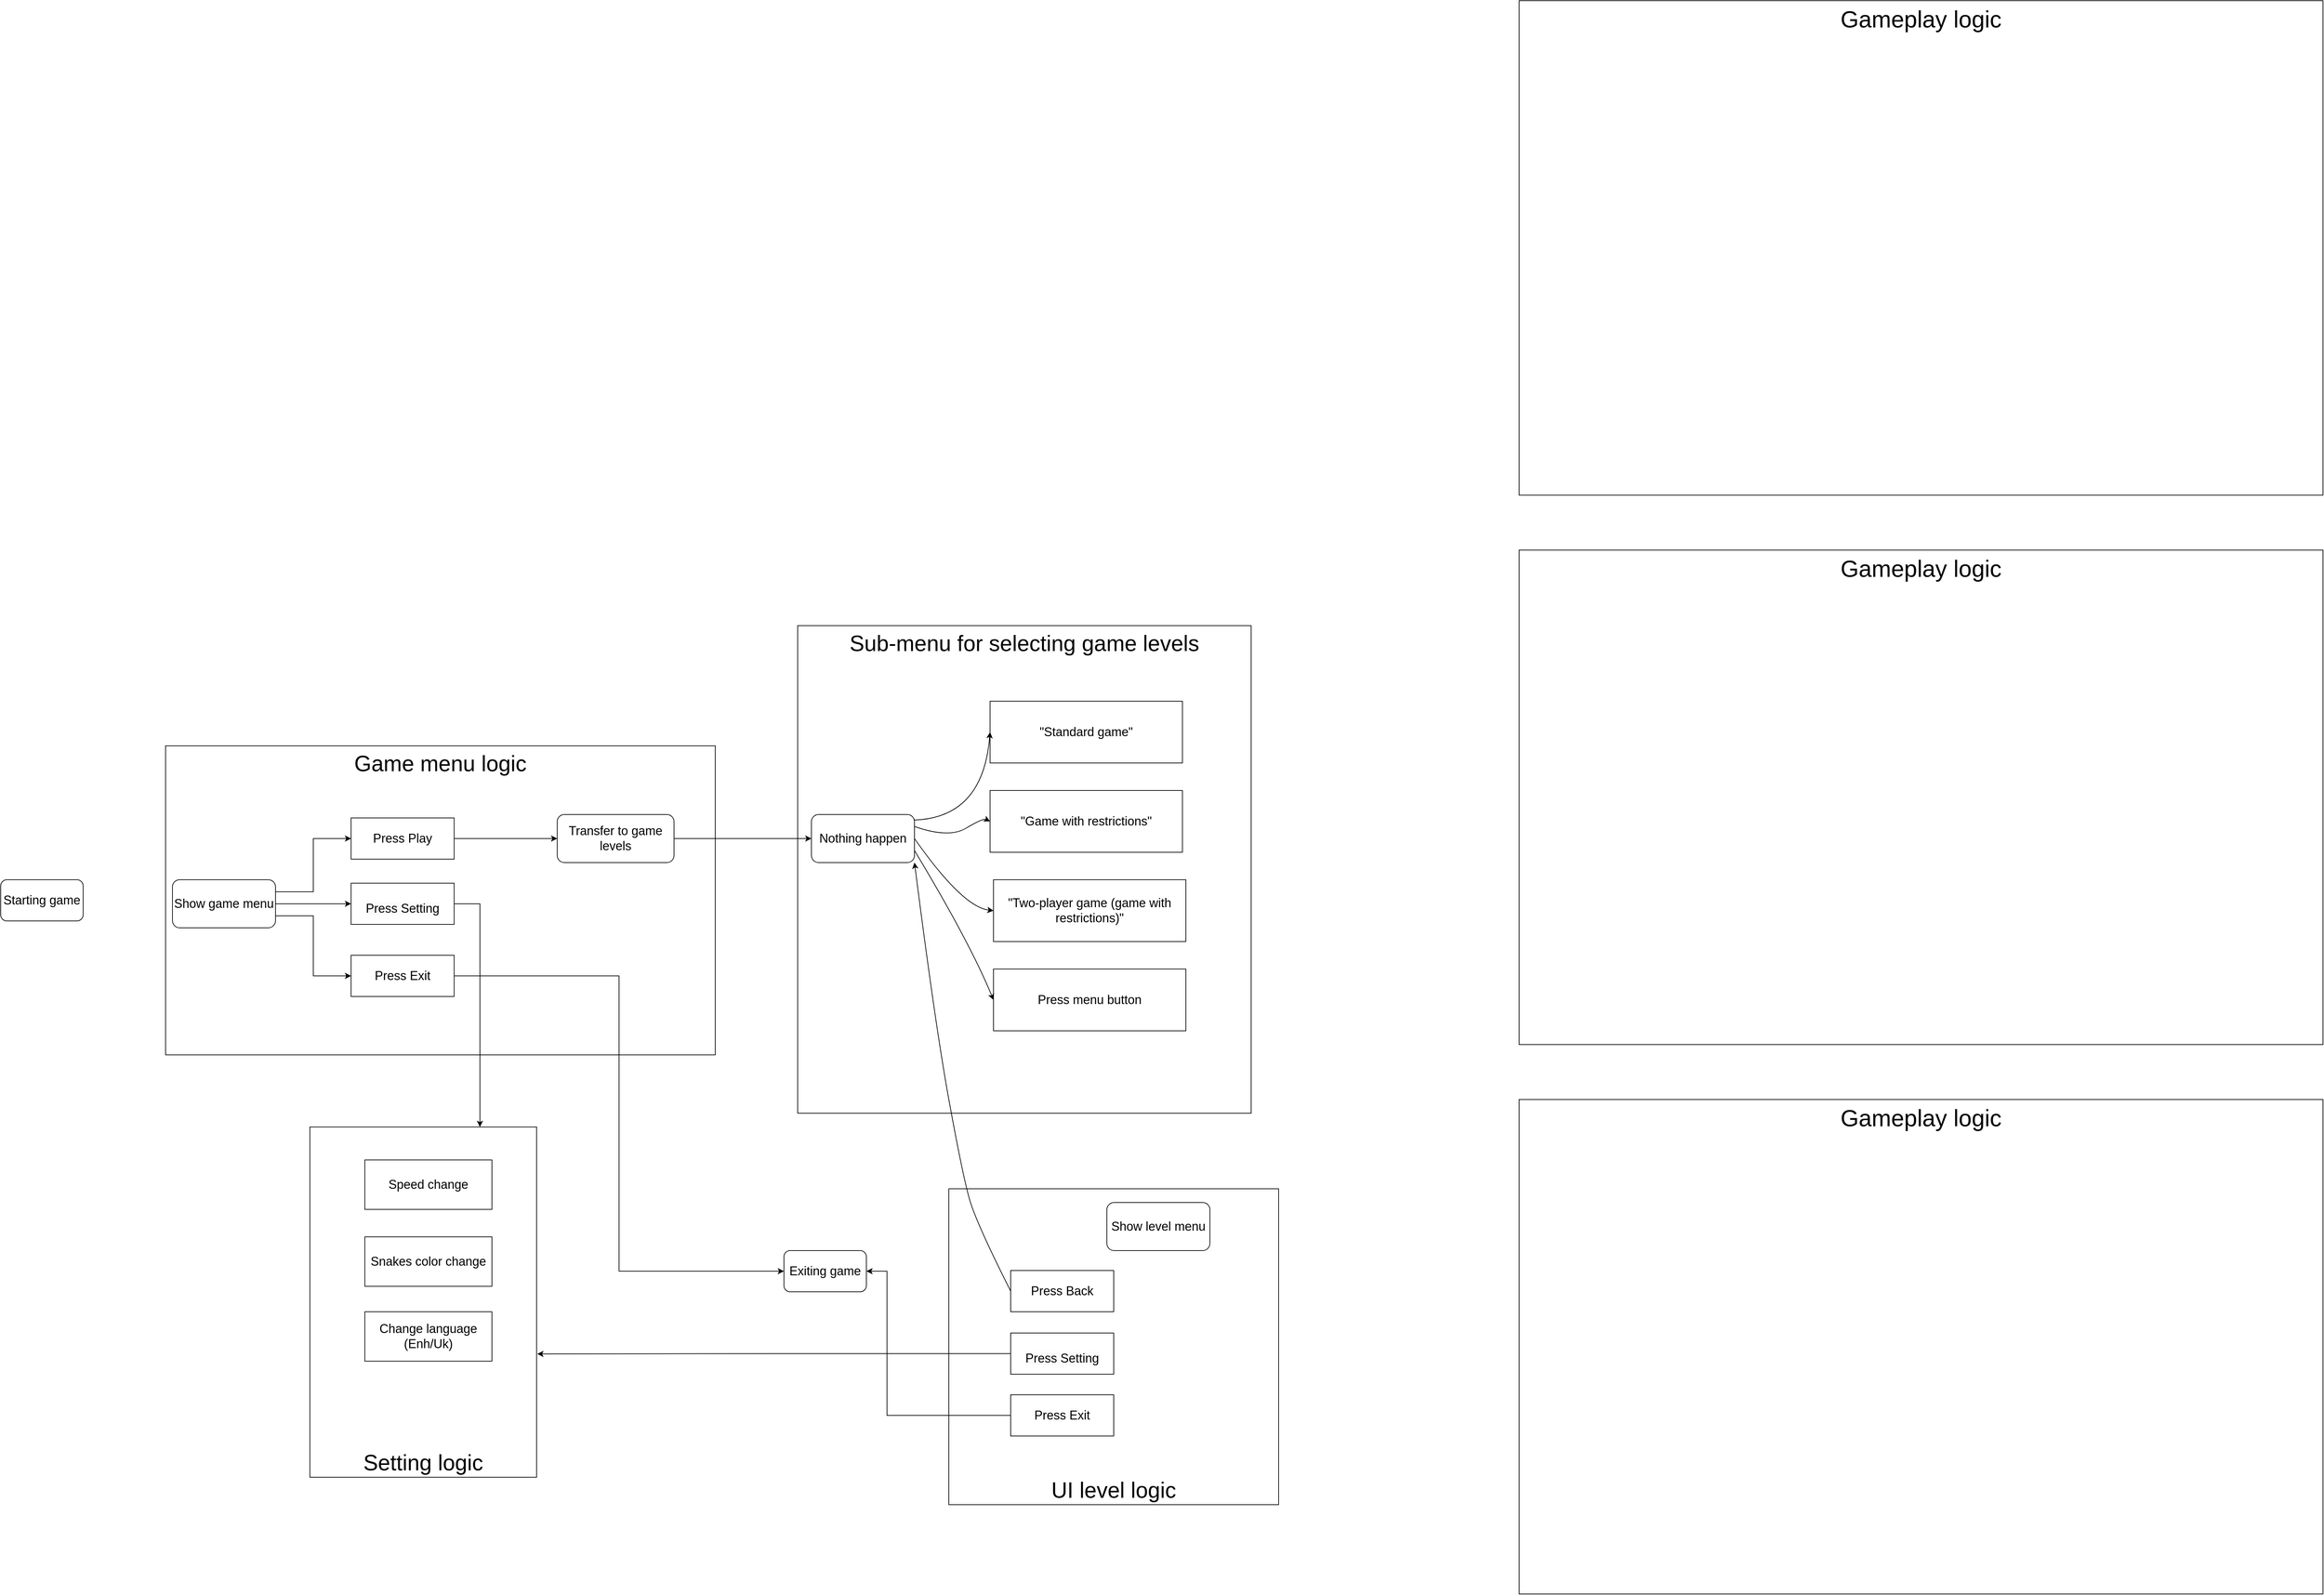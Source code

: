 <mxfile version="26.0.11">
  <diagram name="Сторінка-1" id="2qlWJzpFMfT5cVVhCap1">
    <mxGraphModel dx="3025" dy="1585" grid="1" gridSize="10" guides="1" tooltips="1" connect="1" arrows="1" fold="1" page="1" pageScale="1" pageWidth="5000" pageHeight="4000" math="0" shadow="0">
      <root>
        <mxCell id="0" />
        <mxCell id="1" parent="0" />
        <mxCell id="iwZVITusNoV1ZPCKNUhb-1" value="&lt;font style=&quot;font-size: 18px;&quot;&gt;Starting game&lt;/font&gt;" style="rounded=1;whiteSpace=wrap;html=1;" vertex="1" parent="1">
          <mxGeometry x="170" y="1790" width="120" height="60" as="geometry" />
        </mxCell>
        <mxCell id="iwZVITusNoV1ZPCKNUhb-2" value="&lt;font style=&quot;font-size: 32px;&quot;&gt;Game menu logic&lt;/font&gt;" style="rounded=0;whiteSpace=wrap;html=1;verticalAlign=top;fillColor=none;" vertex="1" parent="1">
          <mxGeometry x="410" y="1595" width="800" height="450" as="geometry" />
        </mxCell>
        <mxCell id="iwZVITusNoV1ZPCKNUhb-3" value="&lt;span style=&quot;font-size: 32px;&quot;&gt;Setting logic&lt;/span&gt;" style="rounded=0;whiteSpace=wrap;html=1;verticalAlign=bottom;" vertex="1" parent="1">
          <mxGeometry x="620" y="2150" width="330" height="510" as="geometry" />
        </mxCell>
        <mxCell id="iwZVITusNoV1ZPCKNUhb-4" value="&lt;font style=&quot;font-size: 34px;&quot;&gt;Gameplay logic&lt;/font&gt;" style="rounded=0;whiteSpace=wrap;html=1;verticalAlign=top;" vertex="1" parent="1">
          <mxGeometry x="2380" y="510" width="1170" height="720" as="geometry" />
        </mxCell>
        <mxCell id="iwZVITusNoV1ZPCKNUhb-5" value="&lt;font style=&quot;font-size: 32px;&quot;&gt;UI level logic&lt;/font&gt;" style="rounded=0;whiteSpace=wrap;html=1;verticalAlign=bottom;fillColor=none;" vertex="1" parent="1">
          <mxGeometry x="1550" y="2240" width="480" height="460" as="geometry" />
        </mxCell>
        <mxCell id="iwZVITusNoV1ZPCKNUhb-6" value="&lt;font style=&quot;font-size: 18px;&quot;&gt;Exiting game&lt;/font&gt;" style="rounded=1;whiteSpace=wrap;html=1;" vertex="1" parent="1">
          <mxGeometry x="1310" y="2330" width="120" height="60" as="geometry" />
        </mxCell>
        <mxCell id="iwZVITusNoV1ZPCKNUhb-13" style="edgeStyle=orthogonalEdgeStyle;rounded=0;orthogonalLoop=1;jettySize=auto;html=1;exitX=1;exitY=0.25;exitDx=0;exitDy=0;entryX=0;entryY=0.5;entryDx=0;entryDy=0;" edge="1" parent="1" source="iwZVITusNoV1ZPCKNUhb-7" target="iwZVITusNoV1ZPCKNUhb-8">
          <mxGeometry relative="1" as="geometry" />
        </mxCell>
        <mxCell id="iwZVITusNoV1ZPCKNUhb-14" style="edgeStyle=orthogonalEdgeStyle;rounded=0;orthogonalLoop=1;jettySize=auto;html=1;exitX=1;exitY=0.5;exitDx=0;exitDy=0;entryX=0;entryY=0.5;entryDx=0;entryDy=0;" edge="1" parent="1" source="iwZVITusNoV1ZPCKNUhb-7" target="iwZVITusNoV1ZPCKNUhb-9">
          <mxGeometry relative="1" as="geometry" />
        </mxCell>
        <mxCell id="iwZVITusNoV1ZPCKNUhb-15" style="edgeStyle=orthogonalEdgeStyle;rounded=0;orthogonalLoop=1;jettySize=auto;html=1;exitX=1;exitY=0.75;exitDx=0;exitDy=0;entryX=0;entryY=0.5;entryDx=0;entryDy=0;" edge="1" parent="1" source="iwZVITusNoV1ZPCKNUhb-7" target="iwZVITusNoV1ZPCKNUhb-10">
          <mxGeometry relative="1" as="geometry" />
        </mxCell>
        <mxCell id="iwZVITusNoV1ZPCKNUhb-7" value="&lt;font style=&quot;font-size: 18px;&quot;&gt;Show game menu&lt;/font&gt;" style="rounded=1;whiteSpace=wrap;html=1;" vertex="1" parent="1">
          <mxGeometry x="420" y="1790" width="150" height="70" as="geometry" />
        </mxCell>
        <mxCell id="iwZVITusNoV1ZPCKNUhb-16" style="edgeStyle=orthogonalEdgeStyle;rounded=0;orthogonalLoop=1;jettySize=auto;html=1;exitX=1;exitY=0.5;exitDx=0;exitDy=0;entryX=0;entryY=0.5;entryDx=0;entryDy=0;" edge="1" parent="1" source="iwZVITusNoV1ZPCKNUhb-8" target="iwZVITusNoV1ZPCKNUhb-12">
          <mxGeometry relative="1" as="geometry" />
        </mxCell>
        <mxCell id="iwZVITusNoV1ZPCKNUhb-8" value="&lt;font style=&quot;font-size: 18px;&quot;&gt;Press Play&lt;/font&gt;" style="rounded=0;whiteSpace=wrap;html=1;" vertex="1" parent="1">
          <mxGeometry x="680" y="1700" width="150" height="60" as="geometry" />
        </mxCell>
        <mxCell id="iwZVITusNoV1ZPCKNUhb-18" style="edgeStyle=orthogonalEdgeStyle;rounded=0;orthogonalLoop=1;jettySize=auto;html=1;exitX=1;exitY=0.5;exitDx=0;exitDy=0;entryX=0.75;entryY=0;entryDx=0;entryDy=0;" edge="1" parent="1" source="iwZVITusNoV1ZPCKNUhb-9" target="iwZVITusNoV1ZPCKNUhb-3">
          <mxGeometry relative="1" as="geometry" />
        </mxCell>
        <mxCell id="iwZVITusNoV1ZPCKNUhb-9" value="&lt;br&gt;&lt;span style=&quot;color: rgb(0, 0, 0); font-family: Helvetica; font-size: 18px; font-style: normal; font-variant-ligatures: normal; font-variant-caps: normal; font-weight: 400; letter-spacing: normal; orphans: 2; text-align: center; text-indent: 0px; text-transform: none; widows: 2; word-spacing: 0px; -webkit-text-stroke-width: 0px; white-space: normal; background-color: rgb(251, 251, 251); text-decoration-thickness: initial; text-decoration-style: initial; text-decoration-color: initial; float: none; display: inline !important;&quot;&gt;Press Setting&lt;/span&gt;" style="rounded=0;whiteSpace=wrap;html=1;fontStyle=0" vertex="1" parent="1">
          <mxGeometry x="680" y="1795" width="150" height="60" as="geometry" />
        </mxCell>
        <mxCell id="iwZVITusNoV1ZPCKNUhb-17" style="edgeStyle=orthogonalEdgeStyle;rounded=0;orthogonalLoop=1;jettySize=auto;html=1;exitX=1;exitY=0.5;exitDx=0;exitDy=0;entryX=0;entryY=0.5;entryDx=0;entryDy=0;" edge="1" parent="1" source="iwZVITusNoV1ZPCKNUhb-10" target="iwZVITusNoV1ZPCKNUhb-6">
          <mxGeometry relative="1" as="geometry" />
        </mxCell>
        <mxCell id="iwZVITusNoV1ZPCKNUhb-10" value="&lt;span style=&quot;font-size: 18px;&quot;&gt;Press Exit&lt;/span&gt;" style="rounded=0;whiteSpace=wrap;html=1;" vertex="1" parent="1">
          <mxGeometry x="680" y="1900" width="150" height="60" as="geometry" />
        </mxCell>
        <mxCell id="iwZVITusNoV1ZPCKNUhb-41" style="edgeStyle=orthogonalEdgeStyle;rounded=0;orthogonalLoop=1;jettySize=auto;html=1;exitX=1;exitY=0.5;exitDx=0;exitDy=0;" edge="1" parent="1" source="iwZVITusNoV1ZPCKNUhb-12" target="iwZVITusNoV1ZPCKNUhb-25">
          <mxGeometry relative="1" as="geometry" />
        </mxCell>
        <mxCell id="iwZVITusNoV1ZPCKNUhb-12" value="&lt;font style=&quot;font-size: 18px;&quot;&gt;Transfer to game levels&lt;/font&gt;" style="rounded=1;whiteSpace=wrap;html=1;" vertex="1" parent="1">
          <mxGeometry x="980" y="1695" width="170" height="70" as="geometry" />
        </mxCell>
        <mxCell id="iwZVITusNoV1ZPCKNUhb-19" value="&lt;font style=&quot;font-size: 18px;&quot;&gt;Speed change&lt;/font&gt;" style="rounded=0;whiteSpace=wrap;html=1;" vertex="1" parent="1">
          <mxGeometry x="700" y="2198" width="185" height="72" as="geometry" />
        </mxCell>
        <mxCell id="iwZVITusNoV1ZPCKNUhb-20" value="&lt;font style=&quot;font-size: 18px;&quot;&gt;Snakes color change&lt;/font&gt;" style="rounded=0;whiteSpace=wrap;html=1;" vertex="1" parent="1">
          <mxGeometry x="700" y="2310" width="185" height="72" as="geometry" />
        </mxCell>
        <mxCell id="iwZVITusNoV1ZPCKNUhb-21" value="&lt;font style=&quot;font-size: 18px;&quot;&gt;Change language (Enh/Uk)&lt;/font&gt;" style="rounded=0;whiteSpace=wrap;html=1;" vertex="1" parent="1">
          <mxGeometry x="700" y="2419" width="185" height="72" as="geometry" />
        </mxCell>
        <mxCell id="iwZVITusNoV1ZPCKNUhb-22" value="&lt;font style=&quot;font-size: 34px;&quot;&gt;Gameplay logic&lt;/font&gt;" style="rounded=0;whiteSpace=wrap;html=1;verticalAlign=top;" vertex="1" parent="1">
          <mxGeometry x="2380" y="1310" width="1170" height="720" as="geometry" />
        </mxCell>
        <mxCell id="iwZVITusNoV1ZPCKNUhb-23" value="&lt;font style=&quot;font-size: 34px;&quot;&gt;Gameplay logic&lt;/font&gt;" style="rounded=0;whiteSpace=wrap;html=1;verticalAlign=top;" vertex="1" parent="1">
          <mxGeometry x="2380" y="2110" width="1170" height="720" as="geometry" />
        </mxCell>
        <mxCell id="iwZVITusNoV1ZPCKNUhb-24" value="&lt;font style=&quot;font-size: 32px;&quot;&gt;Sub-menu for selecting game levels&lt;/font&gt;" style="rounded=0;whiteSpace=wrap;html=1;verticalAlign=top;fillColor=none;" vertex="1" parent="1">
          <mxGeometry x="1330" y="1420" width="660" height="710" as="geometry" />
        </mxCell>
        <mxCell id="iwZVITusNoV1ZPCKNUhb-25" value="&lt;font style=&quot;font-size: 18px;&quot;&gt;Nothing happen&lt;/font&gt;" style="rounded=1;whiteSpace=wrap;html=1;" vertex="1" parent="1">
          <mxGeometry x="1350" y="1695" width="150" height="70" as="geometry" />
        </mxCell>
        <mxCell id="iwZVITusNoV1ZPCKNUhb-26" value="&lt;font style=&quot;font-size: 18px;&quot;&gt;&quot;Standard game&quot;&lt;/font&gt;" style="rounded=0;whiteSpace=wrap;html=1;" vertex="1" parent="1">
          <mxGeometry x="1610" y="1530" width="280" height="90" as="geometry" />
        </mxCell>
        <mxCell id="iwZVITusNoV1ZPCKNUhb-27" value="&lt;font style=&quot;font-size: 18px;&quot;&gt;&quot;Game with restrictions&quot;&lt;/font&gt;" style="rounded=0;whiteSpace=wrap;html=1;" vertex="1" parent="1">
          <mxGeometry x="1610" y="1660" width="280" height="90" as="geometry" />
        </mxCell>
        <mxCell id="iwZVITusNoV1ZPCKNUhb-28" value="&lt;font style=&quot;font-size: 18px;&quot;&gt;&quot;Two-player game (game with restrictions)&quot;&lt;/font&gt;" style="rounded=0;whiteSpace=wrap;html=1;" vertex="1" parent="1">
          <mxGeometry x="1615" y="1790" width="280" height="90" as="geometry" />
        </mxCell>
        <mxCell id="iwZVITusNoV1ZPCKNUhb-29" value="&lt;font style=&quot;font-size: 18px;&quot;&gt;Press menu button&lt;/font&gt;" style="rounded=0;whiteSpace=wrap;html=1;" vertex="1" parent="1">
          <mxGeometry x="1615" y="1920" width="280" height="90" as="geometry" />
        </mxCell>
        <mxCell id="iwZVITusNoV1ZPCKNUhb-42" value="&lt;font style=&quot;font-size: 18px;&quot;&gt;Show level menu&lt;/font&gt;" style="rounded=1;whiteSpace=wrap;html=1;" vertex="1" parent="1">
          <mxGeometry x="1780" y="2260" width="150" height="70" as="geometry" />
        </mxCell>
        <mxCell id="iwZVITusNoV1ZPCKNUhb-44" value="&lt;font style=&quot;font-size: 18px;&quot;&gt;Press Back&lt;/font&gt;" style="rounded=0;whiteSpace=wrap;html=1;" vertex="1" parent="1">
          <mxGeometry x="1640" y="2359" width="150" height="60" as="geometry" />
        </mxCell>
        <mxCell id="iwZVITusNoV1ZPCKNUhb-45" value="&lt;br&gt;&lt;span style=&quot;color: rgb(0, 0, 0); font-family: Helvetica; font-size: 18px; font-style: normal; font-variant-ligatures: normal; font-variant-caps: normal; font-weight: 400; letter-spacing: normal; orphans: 2; text-align: center; text-indent: 0px; text-transform: none; widows: 2; word-spacing: 0px; -webkit-text-stroke-width: 0px; white-space: normal; background-color: rgb(251, 251, 251); text-decoration-thickness: initial; text-decoration-style: initial; text-decoration-color: initial; float: none; display: inline !important;&quot;&gt;Press Setting&lt;/span&gt;" style="rounded=0;whiteSpace=wrap;html=1;fontStyle=0" vertex="1" parent="1">
          <mxGeometry x="1640" y="2450" width="150" height="60" as="geometry" />
        </mxCell>
        <mxCell id="iwZVITusNoV1ZPCKNUhb-55" style="edgeStyle=orthogonalEdgeStyle;rounded=0;orthogonalLoop=1;jettySize=auto;html=1;exitX=0;exitY=0.5;exitDx=0;exitDy=0;entryX=1;entryY=0.5;entryDx=0;entryDy=0;" edge="1" parent="1" source="iwZVITusNoV1ZPCKNUhb-46" target="iwZVITusNoV1ZPCKNUhb-6">
          <mxGeometry relative="1" as="geometry">
            <Array as="points">
              <mxPoint x="1460" y="2570" />
              <mxPoint x="1460" y="2360" />
            </Array>
          </mxGeometry>
        </mxCell>
        <mxCell id="iwZVITusNoV1ZPCKNUhb-46" value="&lt;span style=&quot;font-size: 18px;&quot;&gt;Press Exit&lt;/span&gt;" style="rounded=0;whiteSpace=wrap;html=1;" vertex="1" parent="1">
          <mxGeometry x="1640" y="2540" width="150" height="60" as="geometry" />
        </mxCell>
        <mxCell id="iwZVITusNoV1ZPCKNUhb-47" value="" style="curved=1;endArrow=classic;html=1;rounded=0;exitX=0;exitY=0.5;exitDx=0;exitDy=0;entryX=1;entryY=1;entryDx=0;entryDy=0;" edge="1" parent="1" source="iwZVITusNoV1ZPCKNUhb-44" target="iwZVITusNoV1ZPCKNUhb-25">
          <mxGeometry width="50" height="50" relative="1" as="geometry">
            <mxPoint x="1610" y="2270" as="sourcePoint" />
            <mxPoint x="1660" y="2220" as="targetPoint" />
            <Array as="points">
              <mxPoint x="1590" y="2290" />
              <mxPoint x="1570" y="2220" />
              <mxPoint x="1530" y="2000" />
            </Array>
          </mxGeometry>
        </mxCell>
        <mxCell id="iwZVITusNoV1ZPCKNUhb-50" value="" style="curved=1;endArrow=classic;html=1;rounded=0;exitX=0.993;exitY=0.116;exitDx=0;exitDy=0;exitPerimeter=0;entryX=0;entryY=0.5;entryDx=0;entryDy=0;" edge="1" parent="1" source="iwZVITusNoV1ZPCKNUhb-25" target="iwZVITusNoV1ZPCKNUhb-26">
          <mxGeometry width="50" height="50" relative="1" as="geometry">
            <mxPoint x="1600" y="1750" as="sourcePoint" />
            <mxPoint x="1650" y="1700" as="targetPoint" />
            <Array as="points">
              <mxPoint x="1600" y="1700" />
            </Array>
          </mxGeometry>
        </mxCell>
        <mxCell id="iwZVITusNoV1ZPCKNUhb-51" value="" style="curved=1;endArrow=classic;html=1;rounded=0;exitX=1;exitY=0.25;exitDx=0;exitDy=0;entryX=0;entryY=0.5;entryDx=0;entryDy=0;" edge="1" parent="1" source="iwZVITusNoV1ZPCKNUhb-25" target="iwZVITusNoV1ZPCKNUhb-27">
          <mxGeometry width="50" height="50" relative="1" as="geometry">
            <mxPoint x="1600" y="1750" as="sourcePoint" />
            <mxPoint x="1650" y="1700" as="targetPoint" />
            <Array as="points">
              <mxPoint x="1550" y="1730" />
              <mxPoint x="1600" y="1700" />
            </Array>
          </mxGeometry>
        </mxCell>
        <mxCell id="iwZVITusNoV1ZPCKNUhb-52" value="" style="curved=1;endArrow=classic;html=1;rounded=0;exitX=1;exitY=0.5;exitDx=0;exitDy=0;entryX=0;entryY=0.5;entryDx=0;entryDy=0;" edge="1" parent="1" source="iwZVITusNoV1ZPCKNUhb-25" target="iwZVITusNoV1ZPCKNUhb-28">
          <mxGeometry width="50" height="50" relative="1" as="geometry">
            <mxPoint x="1600" y="1920" as="sourcePoint" />
            <mxPoint x="1650" y="1870" as="targetPoint" />
            <Array as="points">
              <mxPoint x="1570" y="1830" />
            </Array>
          </mxGeometry>
        </mxCell>
        <mxCell id="iwZVITusNoV1ZPCKNUhb-53" value="" style="curved=1;endArrow=classic;html=1;rounded=0;exitX=1;exitY=0.75;exitDx=0;exitDy=0;entryX=0;entryY=0.5;entryDx=0;entryDy=0;" edge="1" parent="1" source="iwZVITusNoV1ZPCKNUhb-25" target="iwZVITusNoV1ZPCKNUhb-29">
          <mxGeometry width="50" height="50" relative="1" as="geometry">
            <mxPoint x="1600" y="1920" as="sourcePoint" />
            <mxPoint x="1650" y="1870" as="targetPoint" />
            <Array as="points">
              <mxPoint x="1580" y="1880" />
            </Array>
          </mxGeometry>
        </mxCell>
        <mxCell id="iwZVITusNoV1ZPCKNUhb-54" style="edgeStyle=orthogonalEdgeStyle;rounded=0;orthogonalLoop=1;jettySize=auto;html=1;exitX=0;exitY=0.5;exitDx=0;exitDy=0;entryX=1.003;entryY=0.648;entryDx=0;entryDy=0;entryPerimeter=0;" edge="1" parent="1" source="iwZVITusNoV1ZPCKNUhb-45" target="iwZVITusNoV1ZPCKNUhb-3">
          <mxGeometry relative="1" as="geometry" />
        </mxCell>
      </root>
    </mxGraphModel>
  </diagram>
</mxfile>
